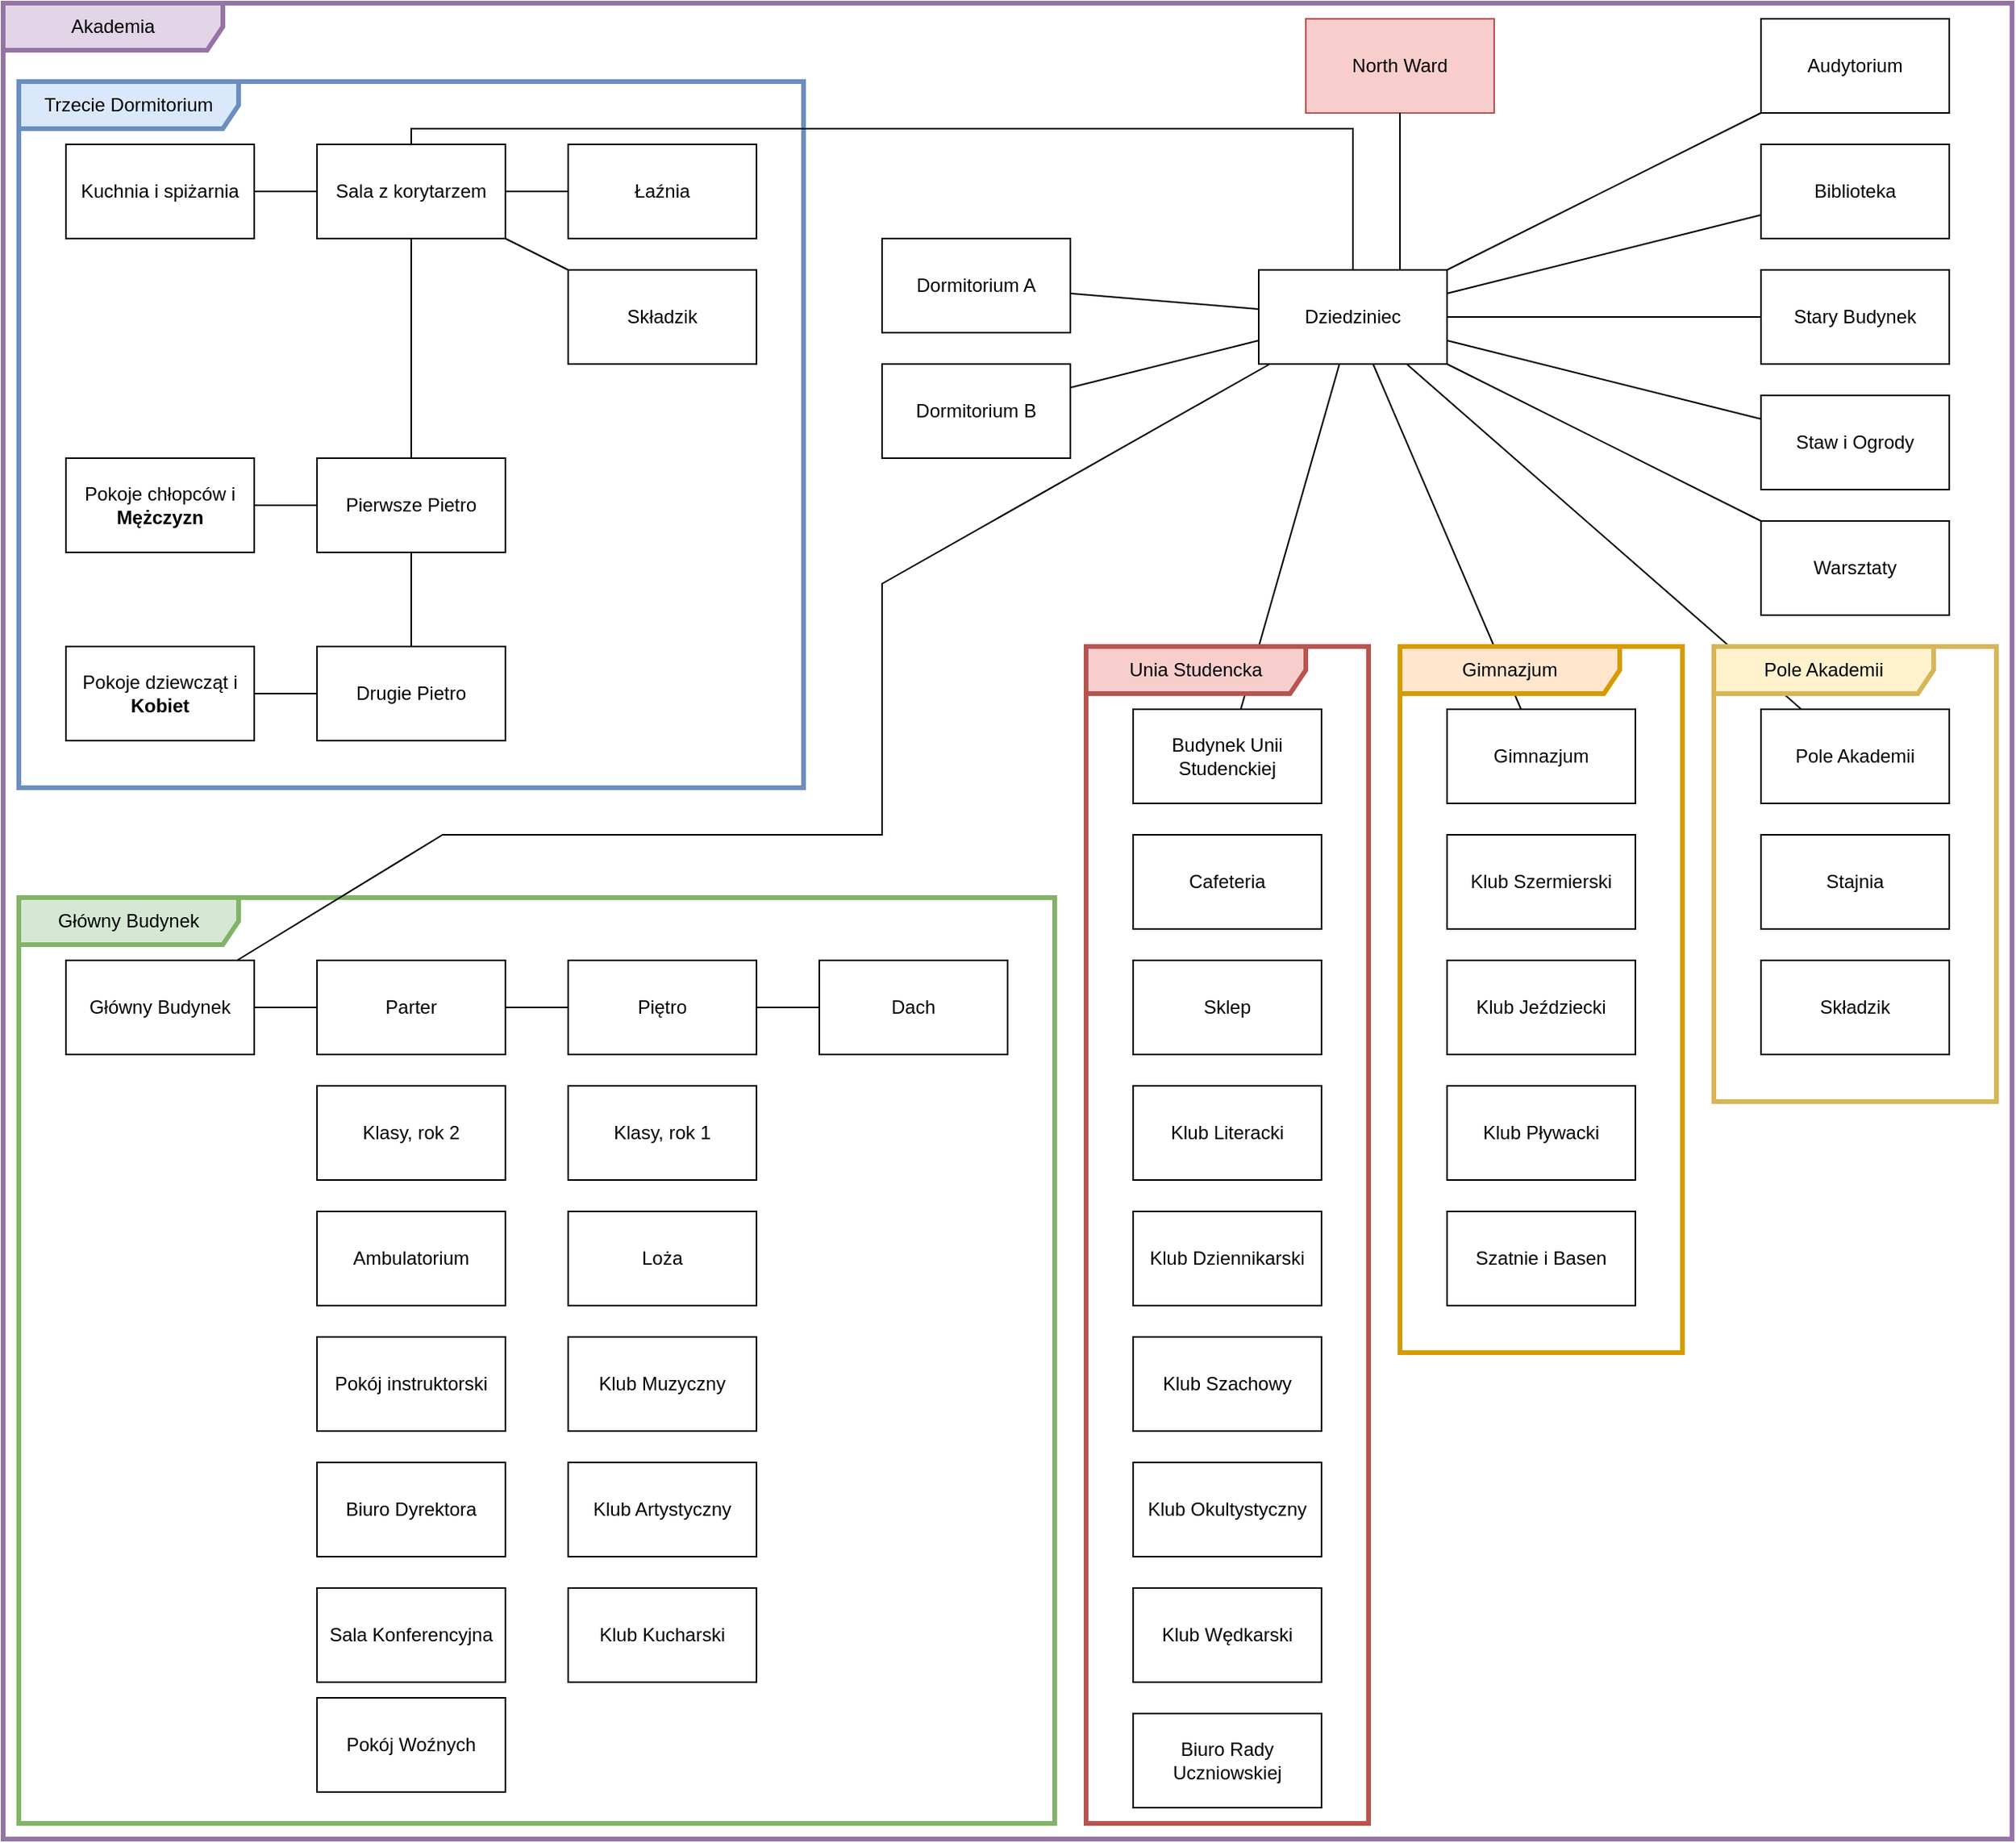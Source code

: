 <mxfile version="24.4.13" type="github">
  <diagram name="Page-1" id="xZSUqLC1O5UInKG4f6U1">
    <mxGraphModel dx="2284" dy="754" grid="1" gridSize="10" guides="1" tooltips="1" connect="1" arrows="1" fold="1" page="1" pageScale="1" pageWidth="850" pageHeight="1100" math="0" shadow="0">
      <root>
        <mxCell id="0" />
        <mxCell id="1" parent="0" />
        <mxCell id="KIGXmuSeuvGsJTqi7eUY-52" value="Główny Budynek" style="shape=umlFrame;whiteSpace=wrap;html=1;pointerEvents=0;width=140;height=30;fillColor=#d5e8d4;strokeColor=#82b366;strokeWidth=3;movable=1;resizable=1;rotatable=1;deletable=1;editable=1;locked=0;connectable=1;" vertex="1" parent="1">
          <mxGeometry x="-30" y="800" width="660" height="590" as="geometry" />
        </mxCell>
        <mxCell id="KIGXmuSeuvGsJTqi7eUY-50" value="Trzecie Dormitorium" style="shape=umlFrame;whiteSpace=wrap;html=1;pointerEvents=0;width=140;height=30;fillColor=#dae8fc;strokeColor=#6c8ebf;strokeWidth=3;movable=1;resizable=1;rotatable=1;deletable=1;editable=1;locked=0;connectable=1;" vertex="1" parent="1">
          <mxGeometry x="-30" y="280" width="500" height="450" as="geometry" />
        </mxCell>
        <mxCell id="KIGXmuSeuvGsJTqi7eUY-51" value="Akademia" style="shape=umlFrame;whiteSpace=wrap;html=1;pointerEvents=0;width=140;height=30;fillColor=#e1d5e7;strokeColor=#9673a6;strokeWidth=3;movable=1;resizable=1;rotatable=1;deletable=1;editable=1;locked=0;connectable=1;" vertex="1" parent="1">
          <mxGeometry x="-40" y="230" width="1280" height="1170" as="geometry" />
        </mxCell>
        <mxCell id="KIGXmuSeuvGsJTqi7eUY-2" value="&lt;div&gt;Sala z korytarzem&lt;/div&gt;" style="rounded=0;whiteSpace=wrap;html=1;" vertex="1" parent="1">
          <mxGeometry x="160" y="320" width="120" height="60" as="geometry" />
        </mxCell>
        <mxCell id="KIGXmuSeuvGsJTqi7eUY-3" value="&lt;div&gt;Łaźnia&lt;/div&gt;" style="rounded=0;whiteSpace=wrap;html=1;" vertex="1" parent="1">
          <mxGeometry x="320" y="320" width="120" height="60" as="geometry" />
        </mxCell>
        <mxCell id="KIGXmuSeuvGsJTqi7eUY-4" value="Kuchnia i spiżarnia" style="rounded=0;whiteSpace=wrap;html=1;" vertex="1" parent="1">
          <mxGeometry y="320" width="120" height="60" as="geometry" />
        </mxCell>
        <mxCell id="KIGXmuSeuvGsJTqi7eUY-5" value="Składzik" style="rounded=0;whiteSpace=wrap;html=1;" vertex="1" parent="1">
          <mxGeometry x="320" y="400" width="120" height="60" as="geometry" />
        </mxCell>
        <mxCell id="KIGXmuSeuvGsJTqi7eUY-6" value="" style="endArrow=none;html=1;rounded=0;" edge="1" parent="1" source="KIGXmuSeuvGsJTqi7eUY-4" target="KIGXmuSeuvGsJTqi7eUY-2">
          <mxGeometry width="50" height="50" relative="1" as="geometry">
            <mxPoint x="70" y="280" as="sourcePoint" />
            <mxPoint x="120" y="230" as="targetPoint" />
          </mxGeometry>
        </mxCell>
        <mxCell id="KIGXmuSeuvGsJTqi7eUY-7" value="" style="endArrow=none;html=1;rounded=0;" edge="1" parent="1" source="KIGXmuSeuvGsJTqi7eUY-2" target="KIGXmuSeuvGsJTqi7eUY-3">
          <mxGeometry width="50" height="50" relative="1" as="geometry">
            <mxPoint x="130" y="360" as="sourcePoint" />
            <mxPoint x="170" y="360" as="targetPoint" />
          </mxGeometry>
        </mxCell>
        <mxCell id="KIGXmuSeuvGsJTqi7eUY-8" value="" style="endArrow=none;html=1;rounded=0;" edge="1" parent="1" source="KIGXmuSeuvGsJTqi7eUY-5" target="KIGXmuSeuvGsJTqi7eUY-2">
          <mxGeometry width="50" height="50" relative="1" as="geometry">
            <mxPoint x="140" y="370" as="sourcePoint" />
            <mxPoint x="180" y="370" as="targetPoint" />
          </mxGeometry>
        </mxCell>
        <mxCell id="KIGXmuSeuvGsJTqi7eUY-10" value="Pierwsze Pietro" style="rounded=0;whiteSpace=wrap;html=1;" vertex="1" parent="1">
          <mxGeometry x="160" y="520" width="120" height="60" as="geometry" />
        </mxCell>
        <mxCell id="KIGXmuSeuvGsJTqi7eUY-11" value="Drugie Pietro" style="rounded=0;whiteSpace=wrap;html=1;" vertex="1" parent="1">
          <mxGeometry x="160" y="640" width="120" height="60" as="geometry" />
        </mxCell>
        <mxCell id="KIGXmuSeuvGsJTqi7eUY-12" value="Pokoje chłopców i &lt;b&gt;Mężczyzn&lt;/b&gt;" style="rounded=0;whiteSpace=wrap;html=1;" vertex="1" parent="1">
          <mxGeometry y="520" width="120" height="60" as="geometry" />
        </mxCell>
        <mxCell id="KIGXmuSeuvGsJTqi7eUY-13" value="Pokoje dziewcząt i &lt;b&gt;Kobiet&lt;/b&gt;" style="rounded=0;whiteSpace=wrap;html=1;" vertex="1" parent="1">
          <mxGeometry y="640" width="120" height="60" as="geometry" />
        </mxCell>
        <mxCell id="KIGXmuSeuvGsJTqi7eUY-14" value="" style="endArrow=none;html=1;rounded=0;" edge="1" parent="1" source="KIGXmuSeuvGsJTqi7eUY-10" target="KIGXmuSeuvGsJTqi7eUY-2">
          <mxGeometry width="50" height="50" relative="1" as="geometry">
            <mxPoint x="60" y="520" as="sourcePoint" />
            <mxPoint x="110" y="470" as="targetPoint" />
          </mxGeometry>
        </mxCell>
        <mxCell id="KIGXmuSeuvGsJTqi7eUY-15" value="" style="endArrow=none;html=1;rounded=0;" edge="1" parent="1" source="KIGXmuSeuvGsJTqi7eUY-12" target="KIGXmuSeuvGsJTqi7eUY-10">
          <mxGeometry width="50" height="50" relative="1" as="geometry">
            <mxPoint x="70" y="530" as="sourcePoint" />
            <mxPoint x="120" y="480" as="targetPoint" />
          </mxGeometry>
        </mxCell>
        <mxCell id="KIGXmuSeuvGsJTqi7eUY-16" value="" style="endArrow=none;html=1;rounded=0;" edge="1" parent="1" source="KIGXmuSeuvGsJTqi7eUY-11" target="KIGXmuSeuvGsJTqi7eUY-10">
          <mxGeometry width="50" height="50" relative="1" as="geometry">
            <mxPoint x="80" y="540" as="sourcePoint" />
            <mxPoint x="130" y="490" as="targetPoint" />
          </mxGeometry>
        </mxCell>
        <mxCell id="KIGXmuSeuvGsJTqi7eUY-17" value="" style="endArrow=none;html=1;rounded=0;" edge="1" parent="1" source="KIGXmuSeuvGsJTqi7eUY-13" target="KIGXmuSeuvGsJTqi7eUY-11">
          <mxGeometry width="50" height="50" relative="1" as="geometry">
            <mxPoint x="90" y="550" as="sourcePoint" />
            <mxPoint x="140" y="500" as="targetPoint" />
          </mxGeometry>
        </mxCell>
        <mxCell id="KIGXmuSeuvGsJTqi7eUY-19" value="Dziedziniec" style="rounded=0;whiteSpace=wrap;html=1;" vertex="1" parent="1">
          <mxGeometry x="760" y="400" width="120" height="60" as="geometry" />
        </mxCell>
        <mxCell id="KIGXmuSeuvGsJTqi7eUY-21" value="" style="endArrow=none;html=1;rounded=0;" edge="1" parent="1" source="KIGXmuSeuvGsJTqi7eUY-19" target="KIGXmuSeuvGsJTqi7eUY-2">
          <mxGeometry width="50" height="50" relative="1" as="geometry">
            <mxPoint x="220" y="280" as="sourcePoint" />
            <mxPoint x="850" y="430" as="targetPoint" />
            <Array as="points">
              <mxPoint x="820" y="310" />
              <mxPoint x="520" y="310" />
              <mxPoint x="220" y="310" />
            </Array>
          </mxGeometry>
        </mxCell>
        <mxCell id="KIGXmuSeuvGsJTqi7eUY-22" value="Gimnazjum" style="rounded=0;whiteSpace=wrap;html=1;" vertex="1" parent="1">
          <mxGeometry x="880" y="680" width="120" height="60" as="geometry" />
        </mxCell>
        <mxCell id="KIGXmuSeuvGsJTqi7eUY-23" value="Staw i Ogrody" style="rounded=0;whiteSpace=wrap;html=1;" vertex="1" parent="1">
          <mxGeometry x="1080" y="480" width="120" height="60" as="geometry" />
        </mxCell>
        <mxCell id="KIGXmuSeuvGsJTqi7eUY-24" value="Warsztaty" style="rounded=0;whiteSpace=wrap;html=1;" vertex="1" parent="1">
          <mxGeometry x="1080" y="560" width="120" height="60" as="geometry" />
        </mxCell>
        <mxCell id="KIGXmuSeuvGsJTqi7eUY-25" value="Budynek Unii Studenckiej" style="rounded=0;whiteSpace=wrap;html=1;" vertex="1" parent="1">
          <mxGeometry x="680" y="680" width="120" height="60" as="geometry" />
        </mxCell>
        <mxCell id="KIGXmuSeuvGsJTqi7eUY-26" value="Biblioteka" style="rounded=0;whiteSpace=wrap;html=1;" vertex="1" parent="1">
          <mxGeometry x="1080" y="320" width="120" height="60" as="geometry" />
        </mxCell>
        <mxCell id="KIGXmuSeuvGsJTqi7eUY-27" value="Główny Budynek" style="rounded=0;whiteSpace=wrap;html=1;" vertex="1" parent="1">
          <mxGeometry y="840" width="120" height="60" as="geometry" />
        </mxCell>
        <mxCell id="KIGXmuSeuvGsJTqi7eUY-28" value="Audytorium" style="rounded=0;whiteSpace=wrap;html=1;" vertex="1" parent="1">
          <mxGeometry x="1080" y="240" width="120" height="60" as="geometry" />
        </mxCell>
        <mxCell id="KIGXmuSeuvGsJTqi7eUY-29" value="Dormitorium A" style="rounded=0;whiteSpace=wrap;html=1;" vertex="1" parent="1">
          <mxGeometry x="520" y="380" width="120" height="60" as="geometry" />
        </mxCell>
        <mxCell id="KIGXmuSeuvGsJTqi7eUY-30" value="Dormitorium B" style="rounded=0;whiteSpace=wrap;html=1;" vertex="1" parent="1">
          <mxGeometry x="520" y="460" width="120" height="60" as="geometry" />
        </mxCell>
        <mxCell id="KIGXmuSeuvGsJTqi7eUY-31" value="North Ward" style="rounded=0;whiteSpace=wrap;html=1;fillColor=#f8cecc;strokeColor=#b85450;" vertex="1" parent="1">
          <mxGeometry x="790" y="240" width="120" height="60" as="geometry" />
        </mxCell>
        <mxCell id="KIGXmuSeuvGsJTqi7eUY-34" value="Stary Budynek" style="rounded=0;whiteSpace=wrap;html=1;" vertex="1" parent="1">
          <mxGeometry x="1080" y="400" width="120" height="60" as="geometry" />
        </mxCell>
        <mxCell id="KIGXmuSeuvGsJTqi7eUY-35" value="Pole Akademii" style="rounded=0;whiteSpace=wrap;html=1;" vertex="1" parent="1">
          <mxGeometry x="1080" y="680" width="120" height="60" as="geometry" />
        </mxCell>
        <mxCell id="KIGXmuSeuvGsJTqi7eUY-36" value="" style="endArrow=none;html=1;rounded=0;entryX=0.75;entryY=0;entryDx=0;entryDy=0;" edge="1" parent="1" source="KIGXmuSeuvGsJTqi7eUY-31" target="KIGXmuSeuvGsJTqi7eUY-19">
          <mxGeometry width="50" height="50" relative="1" as="geometry">
            <mxPoint x="330" y="410" as="sourcePoint" />
            <mxPoint x="290" y="390" as="targetPoint" />
          </mxGeometry>
        </mxCell>
        <mxCell id="KIGXmuSeuvGsJTqi7eUY-37" value="" style="endArrow=none;html=1;rounded=0;" edge="1" parent="1" source="KIGXmuSeuvGsJTqi7eUY-19" target="KIGXmuSeuvGsJTqi7eUY-35">
          <mxGeometry width="50" height="50" relative="1" as="geometry">
            <mxPoint x="330" y="410" as="sourcePoint" />
            <mxPoint x="290" y="390" as="targetPoint" />
          </mxGeometry>
        </mxCell>
        <mxCell id="KIGXmuSeuvGsJTqi7eUY-38" value="" style="endArrow=none;html=1;rounded=0;" edge="1" parent="1" source="KIGXmuSeuvGsJTqi7eUY-19" target="KIGXmuSeuvGsJTqi7eUY-29">
          <mxGeometry width="50" height="50" relative="1" as="geometry">
            <mxPoint x="770" y="464" as="sourcePoint" />
            <mxPoint x="690" y="496" as="targetPoint" />
          </mxGeometry>
        </mxCell>
        <mxCell id="KIGXmuSeuvGsJTqi7eUY-39" value="" style="endArrow=none;html=1;rounded=0;" edge="1" parent="1" source="KIGXmuSeuvGsJTqi7eUY-19" target="KIGXmuSeuvGsJTqi7eUY-30">
          <mxGeometry width="50" height="50" relative="1" as="geometry">
            <mxPoint x="780" y="474" as="sourcePoint" />
            <mxPoint x="700" y="506" as="targetPoint" />
          </mxGeometry>
        </mxCell>
        <mxCell id="KIGXmuSeuvGsJTqi7eUY-41" value="" style="endArrow=none;html=1;rounded=0;" edge="1" parent="1" source="KIGXmuSeuvGsJTqi7eUY-19" target="KIGXmuSeuvGsJTqi7eUY-34">
          <mxGeometry width="50" height="50" relative="1" as="geometry">
            <mxPoint x="800" y="494" as="sourcePoint" />
            <mxPoint x="720" y="526" as="targetPoint" />
          </mxGeometry>
        </mxCell>
        <mxCell id="KIGXmuSeuvGsJTqi7eUY-42" value="" style="endArrow=none;html=1;rounded=0;" edge="1" parent="1" source="KIGXmuSeuvGsJTqi7eUY-26" target="KIGXmuSeuvGsJTqi7eUY-19">
          <mxGeometry width="50" height="50" relative="1" as="geometry">
            <mxPoint x="810" y="504" as="sourcePoint" />
            <mxPoint x="730" y="536" as="targetPoint" />
          </mxGeometry>
        </mxCell>
        <mxCell id="KIGXmuSeuvGsJTqi7eUY-43" value="" style="endArrow=none;html=1;rounded=0;" edge="1" parent="1" source="KIGXmuSeuvGsJTqi7eUY-25" target="KIGXmuSeuvGsJTqi7eUY-19">
          <mxGeometry width="50" height="50" relative="1" as="geometry">
            <mxPoint x="820" y="514" as="sourcePoint" />
            <mxPoint x="740" y="546" as="targetPoint" />
          </mxGeometry>
        </mxCell>
        <mxCell id="KIGXmuSeuvGsJTqi7eUY-44" value="" style="endArrow=none;html=1;rounded=0;" edge="1" parent="1" source="KIGXmuSeuvGsJTqi7eUY-24" target="KIGXmuSeuvGsJTqi7eUY-19">
          <mxGeometry width="50" height="50" relative="1" as="geometry">
            <mxPoint x="830" y="524" as="sourcePoint" />
            <mxPoint x="750" y="556" as="targetPoint" />
          </mxGeometry>
        </mxCell>
        <mxCell id="KIGXmuSeuvGsJTqi7eUY-45" value="" style="endArrow=none;html=1;rounded=0;" edge="1" parent="1" source="KIGXmuSeuvGsJTqi7eUY-23" target="KIGXmuSeuvGsJTqi7eUY-19">
          <mxGeometry width="50" height="50" relative="1" as="geometry">
            <mxPoint x="840" y="534" as="sourcePoint" />
            <mxPoint x="760" y="566" as="targetPoint" />
          </mxGeometry>
        </mxCell>
        <mxCell id="KIGXmuSeuvGsJTqi7eUY-46" value="" style="endArrow=none;html=1;rounded=0;" edge="1" parent="1" source="KIGXmuSeuvGsJTqi7eUY-22" target="KIGXmuSeuvGsJTqi7eUY-19">
          <mxGeometry width="50" height="50" relative="1" as="geometry">
            <mxPoint x="850" y="544" as="sourcePoint" />
            <mxPoint x="770" y="576" as="targetPoint" />
          </mxGeometry>
        </mxCell>
        <mxCell id="KIGXmuSeuvGsJTqi7eUY-47" value="" style="endArrow=none;html=1;rounded=0;" edge="1" parent="1" source="KIGXmuSeuvGsJTqi7eUY-27" target="KIGXmuSeuvGsJTqi7eUY-19">
          <mxGeometry width="50" height="50" relative="1" as="geometry">
            <mxPoint x="860" y="554" as="sourcePoint" />
            <mxPoint x="780" y="586" as="targetPoint" />
            <Array as="points">
              <mxPoint x="240" y="760" />
              <mxPoint x="520" y="760" />
              <mxPoint x="520" y="600" />
            </Array>
          </mxGeometry>
        </mxCell>
        <mxCell id="KIGXmuSeuvGsJTqi7eUY-48" value="" style="endArrow=none;html=1;rounded=0;" edge="1" parent="1" source="KIGXmuSeuvGsJTqi7eUY-28" target="KIGXmuSeuvGsJTqi7eUY-19">
          <mxGeometry width="50" height="50" relative="1" as="geometry">
            <mxPoint x="870" y="564" as="sourcePoint" />
            <mxPoint x="790" y="596" as="targetPoint" />
          </mxGeometry>
        </mxCell>
        <mxCell id="KIGXmuSeuvGsJTqi7eUY-54" value="Parter" style="rounded=0;whiteSpace=wrap;html=1;" vertex="1" parent="1">
          <mxGeometry x="160" y="840" width="120" height="60" as="geometry" />
        </mxCell>
        <mxCell id="KIGXmuSeuvGsJTqi7eUY-55" value="Piętro" style="rounded=0;whiteSpace=wrap;html=1;" vertex="1" parent="1">
          <mxGeometry x="320" y="840" width="120" height="60" as="geometry" />
        </mxCell>
        <mxCell id="KIGXmuSeuvGsJTqi7eUY-56" value="Dach" style="rounded=0;whiteSpace=wrap;html=1;" vertex="1" parent="1">
          <mxGeometry x="480" y="840" width="120" height="60" as="geometry" />
        </mxCell>
        <mxCell id="KIGXmuSeuvGsJTqi7eUY-57" value="Klasy, rok 2" style="rounded=0;whiteSpace=wrap;html=1;" vertex="1" parent="1">
          <mxGeometry x="160" y="920" width="120" height="60" as="geometry" />
        </mxCell>
        <mxCell id="KIGXmuSeuvGsJTqi7eUY-58" value="Ambulatorium" style="rounded=0;whiteSpace=wrap;html=1;" vertex="1" parent="1">
          <mxGeometry x="160" y="1000" width="120" height="60" as="geometry" />
        </mxCell>
        <mxCell id="KIGXmuSeuvGsJTqi7eUY-59" value="Pokój instruktorski" style="rounded=0;whiteSpace=wrap;html=1;" vertex="1" parent="1">
          <mxGeometry x="160" y="1080" width="120" height="60" as="geometry" />
        </mxCell>
        <mxCell id="KIGXmuSeuvGsJTqi7eUY-60" value="Biuro Dyrektora" style="rounded=0;whiteSpace=wrap;html=1;" vertex="1" parent="1">
          <mxGeometry x="160" y="1160" width="120" height="60" as="geometry" />
        </mxCell>
        <mxCell id="KIGXmuSeuvGsJTqi7eUY-61" value="Sala Konferencyjna" style="rounded=0;whiteSpace=wrap;html=1;" vertex="1" parent="1">
          <mxGeometry x="160" y="1240" width="120" height="60" as="geometry" />
        </mxCell>
        <mxCell id="KIGXmuSeuvGsJTqi7eUY-62" value="Pokój Woźnych" style="rounded=0;whiteSpace=wrap;html=1;" vertex="1" parent="1">
          <mxGeometry x="160" y="1310" width="120" height="60" as="geometry" />
        </mxCell>
        <mxCell id="KIGXmuSeuvGsJTqi7eUY-63" value="Klasy, rok 1" style="rounded=0;whiteSpace=wrap;html=1;" vertex="1" parent="1">
          <mxGeometry x="320" y="920" width="120" height="60" as="geometry" />
        </mxCell>
        <mxCell id="KIGXmuSeuvGsJTqi7eUY-64" value="Loża" style="rounded=0;whiteSpace=wrap;html=1;" vertex="1" parent="1">
          <mxGeometry x="320" y="1000" width="120" height="60" as="geometry" />
        </mxCell>
        <mxCell id="KIGXmuSeuvGsJTqi7eUY-65" value="Klub Muzyczny" style="rounded=0;whiteSpace=wrap;html=1;" vertex="1" parent="1">
          <mxGeometry x="320" y="1080" width="120" height="60" as="geometry" />
        </mxCell>
        <mxCell id="KIGXmuSeuvGsJTqi7eUY-66" value="Klub Artystyczny" style="rounded=0;whiteSpace=wrap;html=1;" vertex="1" parent="1">
          <mxGeometry x="320" y="1160" width="120" height="60" as="geometry" />
        </mxCell>
        <mxCell id="KIGXmuSeuvGsJTqi7eUY-67" value="Klub Kucharski" style="rounded=0;whiteSpace=wrap;html=1;" vertex="1" parent="1">
          <mxGeometry x="320" y="1240" width="120" height="60" as="geometry" />
        </mxCell>
        <mxCell id="KIGXmuSeuvGsJTqi7eUY-69" value="Cafeteria" style="rounded=0;whiteSpace=wrap;html=1;" vertex="1" parent="1">
          <mxGeometry x="680" y="760" width="120" height="60" as="geometry" />
        </mxCell>
        <mxCell id="KIGXmuSeuvGsJTqi7eUY-70" value="Sklep" style="rounded=0;whiteSpace=wrap;html=1;" vertex="1" parent="1">
          <mxGeometry x="680" y="840" width="120" height="60" as="geometry" />
        </mxCell>
        <mxCell id="KIGXmuSeuvGsJTqi7eUY-71" value="Klub Literacki" style="rounded=0;whiteSpace=wrap;html=1;" vertex="1" parent="1">
          <mxGeometry x="680" y="920" width="120" height="60" as="geometry" />
        </mxCell>
        <mxCell id="KIGXmuSeuvGsJTqi7eUY-72" value="Klub Dziennikarski" style="rounded=0;whiteSpace=wrap;html=1;" vertex="1" parent="1">
          <mxGeometry x="680" y="1000" width="120" height="60" as="geometry" />
        </mxCell>
        <mxCell id="KIGXmuSeuvGsJTqi7eUY-73" value="Klub Szachowy" style="rounded=0;whiteSpace=wrap;html=1;" vertex="1" parent="1">
          <mxGeometry x="680" y="1080" width="120" height="60" as="geometry" />
        </mxCell>
        <mxCell id="KIGXmuSeuvGsJTqi7eUY-74" value="Klub Okultystyczny" style="rounded=0;whiteSpace=wrap;html=1;" vertex="1" parent="1">
          <mxGeometry x="680" y="1160" width="120" height="60" as="geometry" />
        </mxCell>
        <mxCell id="KIGXmuSeuvGsJTqi7eUY-75" value="Biuro Rady Uczniowskiej" style="rounded=0;whiteSpace=wrap;html=1;" vertex="1" parent="1">
          <mxGeometry x="680" y="1320" width="120" height="60" as="geometry" />
        </mxCell>
        <mxCell id="KIGXmuSeuvGsJTqi7eUY-76" value="Klub Wędkarski" style="rounded=0;whiteSpace=wrap;html=1;" vertex="1" parent="1">
          <mxGeometry x="680" y="1240" width="120" height="60" as="geometry" />
        </mxCell>
        <mxCell id="KIGXmuSeuvGsJTqi7eUY-77" value="Klub Szermierski" style="rounded=0;whiteSpace=wrap;html=1;" vertex="1" parent="1">
          <mxGeometry x="880" y="760" width="120" height="60" as="geometry" />
        </mxCell>
        <mxCell id="KIGXmuSeuvGsJTqi7eUY-78" value="Klub Jeździecki" style="rounded=0;whiteSpace=wrap;html=1;" vertex="1" parent="1">
          <mxGeometry x="880" y="840" width="120" height="60" as="geometry" />
        </mxCell>
        <mxCell id="KIGXmuSeuvGsJTqi7eUY-79" value="Klub Pływacki" style="rounded=0;whiteSpace=wrap;html=1;" vertex="1" parent="1">
          <mxGeometry x="880" y="920" width="120" height="60" as="geometry" />
        </mxCell>
        <mxCell id="KIGXmuSeuvGsJTqi7eUY-80" value="Szatnie i Basen" style="rounded=0;whiteSpace=wrap;html=1;" vertex="1" parent="1">
          <mxGeometry x="880" y="1000" width="120" height="60" as="geometry" />
        </mxCell>
        <mxCell id="KIGXmuSeuvGsJTqi7eUY-82" value="Stajnia" style="rounded=0;whiteSpace=wrap;html=1;" vertex="1" parent="1">
          <mxGeometry x="1080" y="760" width="120" height="60" as="geometry" />
        </mxCell>
        <mxCell id="KIGXmuSeuvGsJTqi7eUY-83" value="&lt;div&gt;Składzik&lt;/div&gt;" style="rounded=0;whiteSpace=wrap;html=1;" vertex="1" parent="1">
          <mxGeometry x="1080" y="840" width="120" height="60" as="geometry" />
        </mxCell>
        <mxCell id="KIGXmuSeuvGsJTqi7eUY-86" value="" style="endArrow=none;html=1;rounded=0;" edge="1" parent="1" source="KIGXmuSeuvGsJTqi7eUY-54" target="KIGXmuSeuvGsJTqi7eUY-27">
          <mxGeometry width="50" height="50" relative="1" as="geometry">
            <mxPoint x="310" y="950" as="sourcePoint" />
            <mxPoint x="360" y="900" as="targetPoint" />
          </mxGeometry>
        </mxCell>
        <mxCell id="KIGXmuSeuvGsJTqi7eUY-87" value="" style="endArrow=none;html=1;rounded=0;" edge="1" parent="1" source="KIGXmuSeuvGsJTqi7eUY-55" target="KIGXmuSeuvGsJTqi7eUY-54">
          <mxGeometry width="50" height="50" relative="1" as="geometry">
            <mxPoint x="170" y="880" as="sourcePoint" />
            <mxPoint x="130" y="880" as="targetPoint" />
          </mxGeometry>
        </mxCell>
        <mxCell id="KIGXmuSeuvGsJTqi7eUY-88" value="" style="endArrow=none;html=1;rounded=0;" edge="1" parent="1" source="KIGXmuSeuvGsJTqi7eUY-56" target="KIGXmuSeuvGsJTqi7eUY-55">
          <mxGeometry width="50" height="50" relative="1" as="geometry">
            <mxPoint x="180" y="890" as="sourcePoint" />
            <mxPoint x="360" y="880" as="targetPoint" />
          </mxGeometry>
        </mxCell>
        <mxCell id="KIGXmuSeuvGsJTqi7eUY-89" value="Unia Studencka" style="shape=umlFrame;whiteSpace=wrap;html=1;pointerEvents=0;width=140;height=30;fillColor=#f8cecc;strokeColor=#b85450;strokeWidth=3;movable=1;resizable=1;rotatable=1;deletable=1;editable=1;locked=0;connectable=1;" vertex="1" parent="1">
          <mxGeometry x="650" y="640" width="180" height="750" as="geometry" />
        </mxCell>
        <mxCell id="KIGXmuSeuvGsJTqi7eUY-90" value="Gimnazjum" style="shape=umlFrame;whiteSpace=wrap;html=1;pointerEvents=0;width=140;height=30;fillColor=#ffe6cc;strokeColor=#d79b00;strokeWidth=3;movable=1;resizable=1;rotatable=1;deletable=1;editable=1;locked=0;connectable=1;" vertex="1" parent="1">
          <mxGeometry x="850" y="640" width="180" height="450" as="geometry" />
        </mxCell>
        <mxCell id="KIGXmuSeuvGsJTqi7eUY-91" value="Pole Akademii" style="shape=umlFrame;whiteSpace=wrap;html=1;pointerEvents=0;width=140;height=30;fillColor=#fff2cc;strokeColor=#d6b656;strokeWidth=3;movable=1;resizable=1;rotatable=1;deletable=1;editable=1;locked=0;connectable=1;" vertex="1" parent="1">
          <mxGeometry x="1050" y="640" width="180" height="290" as="geometry" />
        </mxCell>
      </root>
    </mxGraphModel>
  </diagram>
</mxfile>

